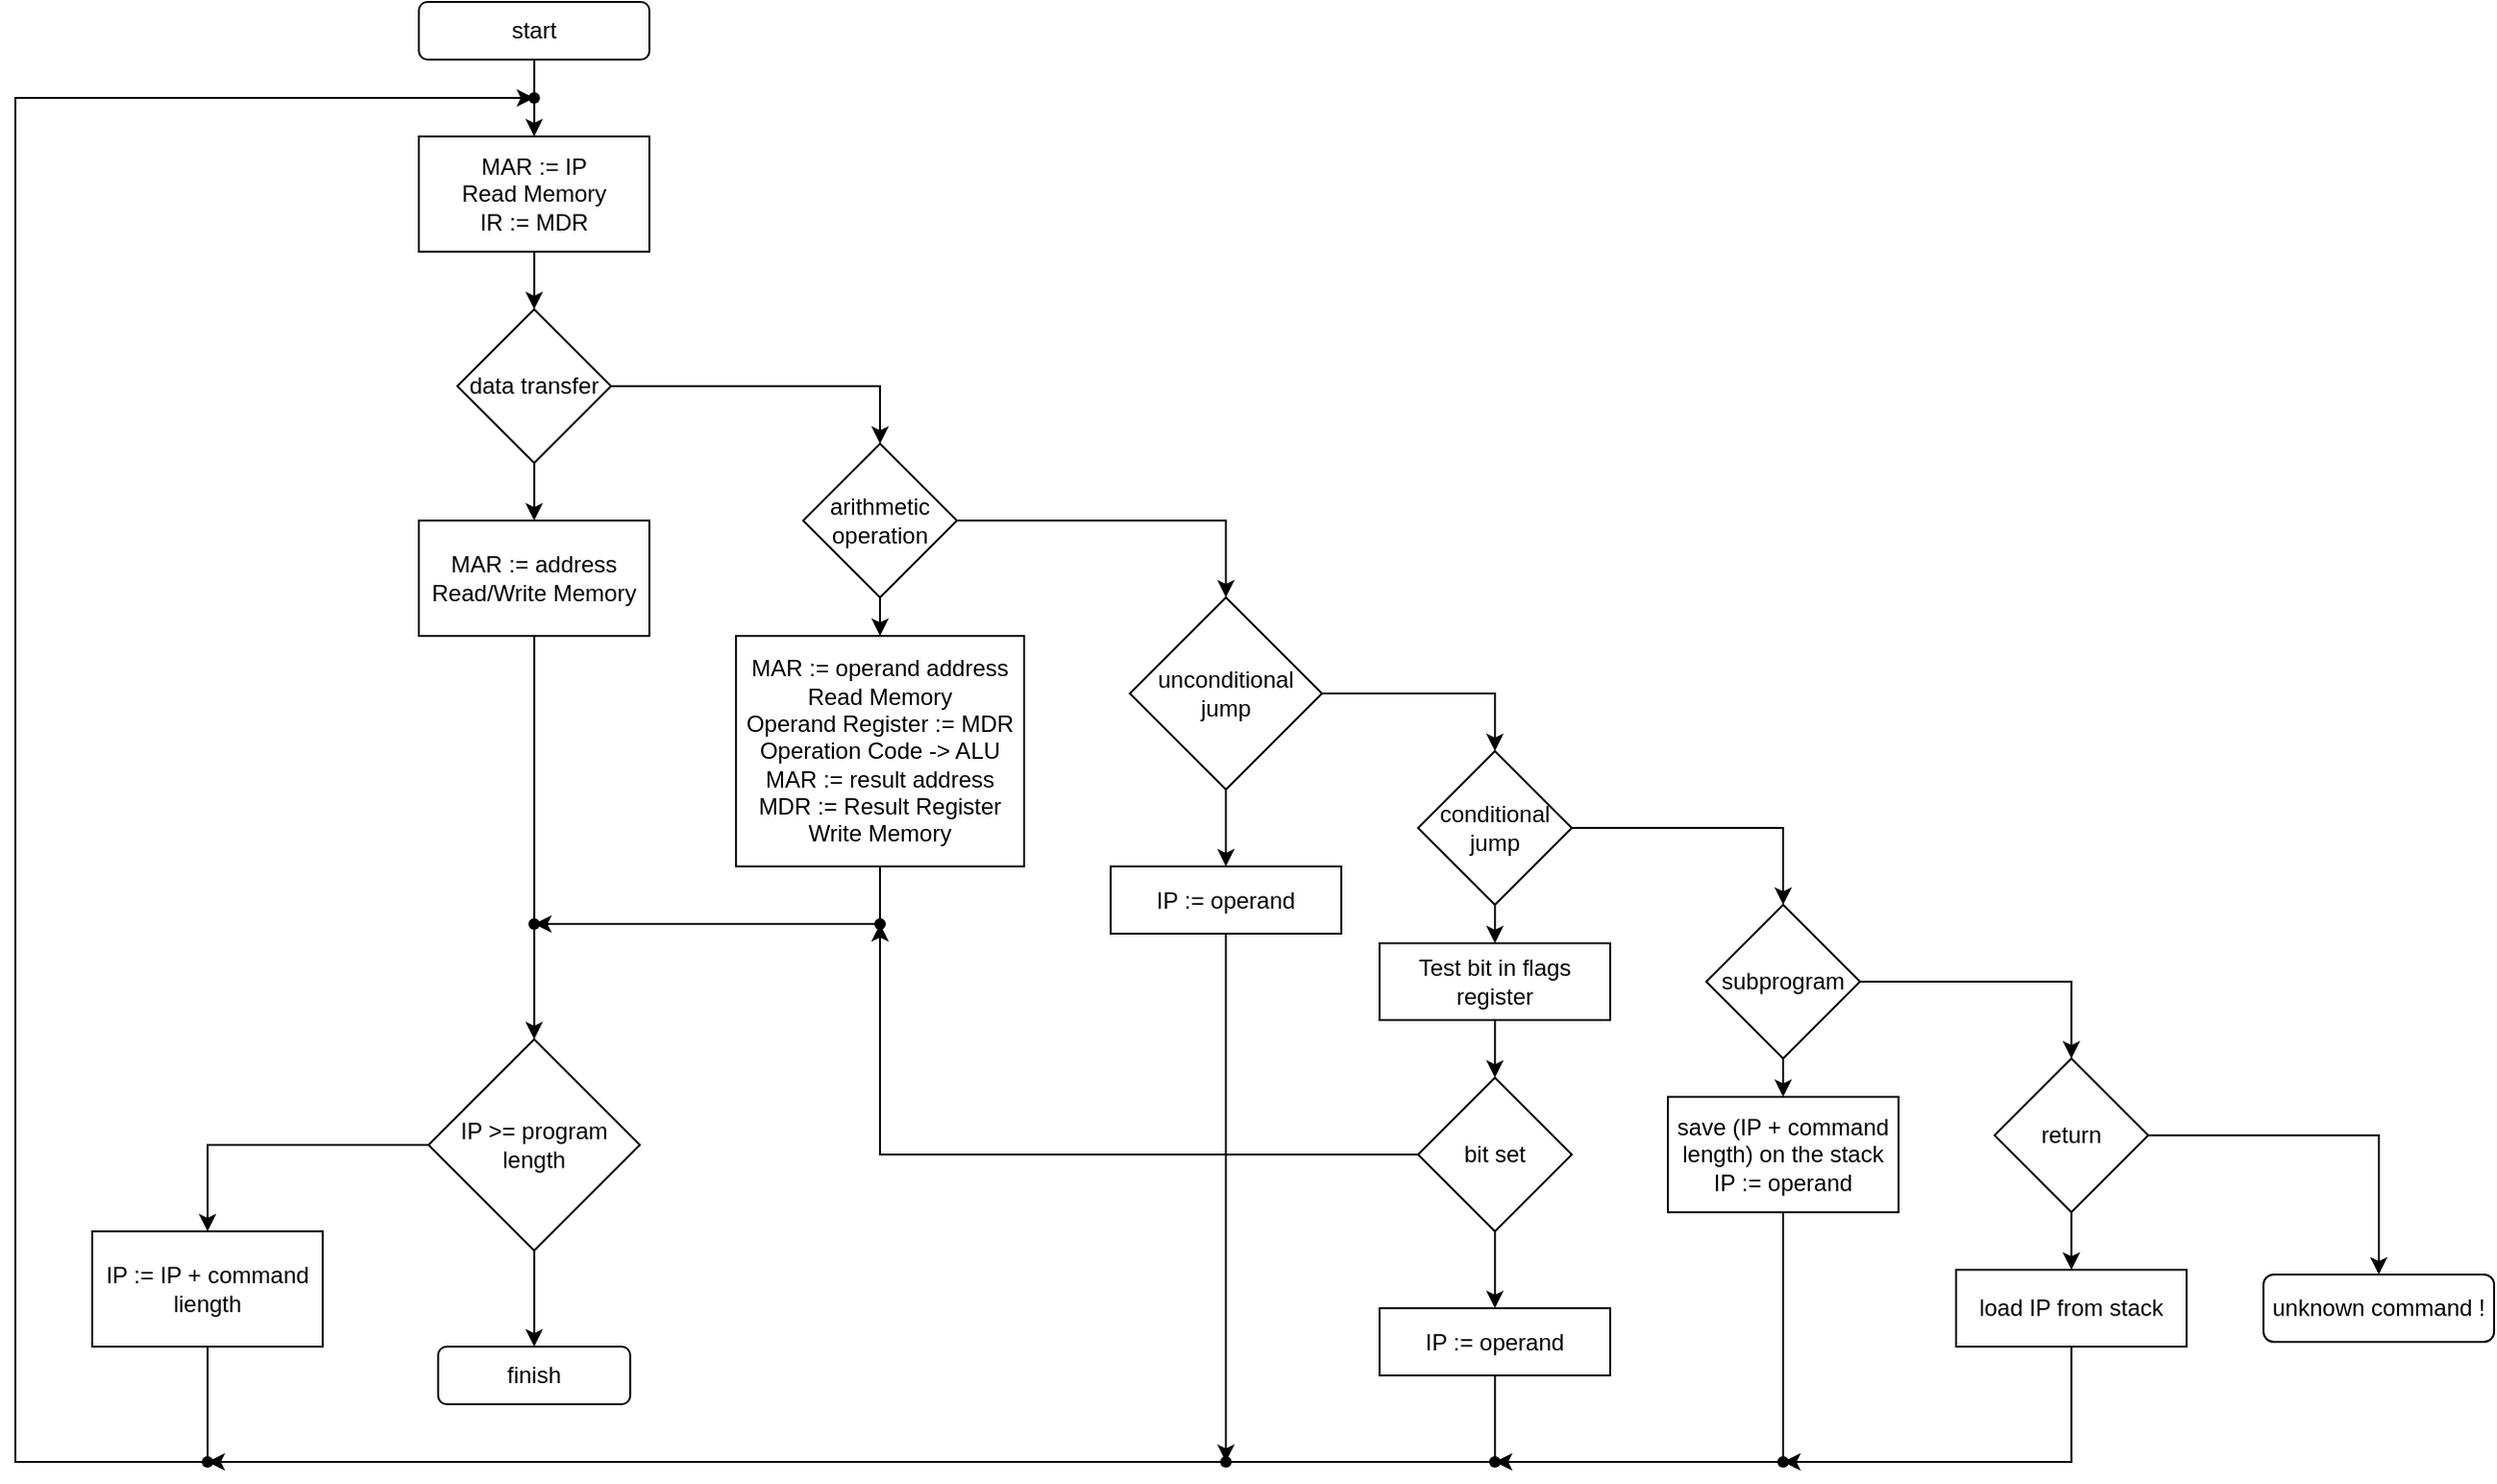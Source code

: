 <mxfile version="22.0.6" type="device">
  <diagram name="Page-1" id="OowXNSXQzoK-NPqFLHTf">
    <mxGraphModel dx="2331" dy="738" grid="1" gridSize="10" guides="1" tooltips="1" connect="1" arrows="1" fold="1" page="1" pageScale="1" pageWidth="850" pageHeight="1100" math="0" shadow="0">
      <root>
        <mxCell id="0" />
        <mxCell id="1" parent="0" />
        <mxCell id="UIp_oxGLhuecJ5jzLFc2-1" value="start" style="rounded=1;whiteSpace=wrap;html=1;" vertex="1" parent="1">
          <mxGeometry x="-60" y="60" width="120" height="30" as="geometry" />
        </mxCell>
        <mxCell id="UIp_oxGLhuecJ5jzLFc2-2" value="MAR := IP&lt;br&gt;Read Memory&lt;br&gt;IR := MDR" style="rounded=0;whiteSpace=wrap;html=1;" vertex="1" parent="1">
          <mxGeometry x="-60" y="130" width="120" height="60" as="geometry" />
        </mxCell>
        <mxCell id="UIp_oxGLhuecJ5jzLFc2-3" value="data transfer" style="rhombus;whiteSpace=wrap;html=1;" vertex="1" parent="1">
          <mxGeometry x="-40" y="220" width="80" height="80" as="geometry" />
        </mxCell>
        <mxCell id="UIp_oxGLhuecJ5jzLFc2-4" value="MAR := address&lt;br&gt;Read/Write Memory" style="rounded=0;whiteSpace=wrap;html=1;" vertex="1" parent="1">
          <mxGeometry x="-60" y="330" width="120" height="60" as="geometry" />
        </mxCell>
        <mxCell id="UIp_oxGLhuecJ5jzLFc2-5" value="IP &amp;gt;= program length" style="rhombus;whiteSpace=wrap;html=1;" vertex="1" parent="1">
          <mxGeometry x="-55" y="600" width="110" height="110" as="geometry" />
        </mxCell>
        <mxCell id="UIp_oxGLhuecJ5jzLFc2-6" value="" style="endArrow=classic;html=1;rounded=0;exitX=0.5;exitY=1;exitDx=0;exitDy=0;" edge="1" parent="1" source="UIp_oxGLhuecJ5jzLFc2-1" target="UIp_oxGLhuecJ5jzLFc2-2">
          <mxGeometry width="50" height="50" relative="1" as="geometry">
            <mxPoint x="400" y="350" as="sourcePoint" />
            <mxPoint x="450" y="300" as="targetPoint" />
          </mxGeometry>
        </mxCell>
        <mxCell id="UIp_oxGLhuecJ5jzLFc2-7" value="" style="endArrow=classic;html=1;rounded=0;exitX=0.5;exitY=1;exitDx=0;exitDy=0;" edge="1" parent="1" source="UIp_oxGLhuecJ5jzLFc2-2" target="UIp_oxGLhuecJ5jzLFc2-3">
          <mxGeometry width="50" height="50" relative="1" as="geometry">
            <mxPoint x="400" y="350" as="sourcePoint" />
            <mxPoint x="450" y="300" as="targetPoint" />
          </mxGeometry>
        </mxCell>
        <mxCell id="UIp_oxGLhuecJ5jzLFc2-8" value="" style="endArrow=classic;html=1;rounded=0;exitX=0.5;exitY=1;exitDx=0;exitDy=0;entryX=0.5;entryY=0;entryDx=0;entryDy=0;" edge="1" parent="1" source="UIp_oxGLhuecJ5jzLFc2-3" target="UIp_oxGLhuecJ5jzLFc2-4">
          <mxGeometry width="50" height="50" relative="1" as="geometry">
            <mxPoint x="400" y="350" as="sourcePoint" />
            <mxPoint x="450" y="300" as="targetPoint" />
          </mxGeometry>
        </mxCell>
        <mxCell id="UIp_oxGLhuecJ5jzLFc2-9" value="" style="endArrow=classic;html=1;rounded=0;exitX=0.5;exitY=1;exitDx=0;exitDy=0;entryX=0.5;entryY=0;entryDx=0;entryDy=0;" edge="1" parent="1" source="UIp_oxGLhuecJ5jzLFc2-4" target="UIp_oxGLhuecJ5jzLFc2-5">
          <mxGeometry width="50" height="50" relative="1" as="geometry">
            <mxPoint x="400" y="350" as="sourcePoint" />
            <mxPoint x="450" y="300" as="targetPoint" />
          </mxGeometry>
        </mxCell>
        <mxCell id="UIp_oxGLhuecJ5jzLFc2-10" value="IP := IP + command liength" style="rounded=0;whiteSpace=wrap;html=1;" vertex="1" parent="1">
          <mxGeometry x="-230" y="700" width="120" height="60" as="geometry" />
        </mxCell>
        <mxCell id="UIp_oxGLhuecJ5jzLFc2-11" value="" style="endArrow=classic;html=1;rounded=0;exitX=0;exitY=0.5;exitDx=0;exitDy=0;entryX=0.5;entryY=0;entryDx=0;entryDy=0;" edge="1" parent="1" source="UIp_oxGLhuecJ5jzLFc2-5" target="UIp_oxGLhuecJ5jzLFc2-10">
          <mxGeometry width="50" height="50" relative="1" as="geometry">
            <mxPoint x="-140" y="455" as="sourcePoint" />
            <mxPoint x="-90" y="405" as="targetPoint" />
            <Array as="points">
              <mxPoint x="-170" y="655" />
            </Array>
          </mxGeometry>
        </mxCell>
        <mxCell id="UIp_oxGLhuecJ5jzLFc2-12" value="" style="endArrow=classic;html=1;rounded=0;exitX=0.5;exitY=1;exitDx=0;exitDy=0;" edge="1" parent="1" source="UIp_oxGLhuecJ5jzLFc2-10" target="UIp_oxGLhuecJ5jzLFc2-64">
          <mxGeometry width="50" height="50" relative="1" as="geometry">
            <mxPoint x="-380" y="790" as="sourcePoint" />
            <mxPoint y="110" as="targetPoint" />
            <Array as="points">
              <mxPoint x="-170" y="820" />
              <mxPoint x="-270" y="820" />
              <mxPoint x="-270" y="110" />
            </Array>
          </mxGeometry>
        </mxCell>
        <mxCell id="UIp_oxGLhuecJ5jzLFc2-13" value="arithmetic operation" style="rhombus;whiteSpace=wrap;html=1;" vertex="1" parent="1">
          <mxGeometry x="140" y="290" width="80" height="80" as="geometry" />
        </mxCell>
        <mxCell id="UIp_oxGLhuecJ5jzLFc2-14" value="" style="endArrow=classic;html=1;rounded=0;exitX=1;exitY=0.5;exitDx=0;exitDy=0;entryX=0.5;entryY=0;entryDx=0;entryDy=0;" edge="1" parent="1" source="UIp_oxGLhuecJ5jzLFc2-3" target="UIp_oxGLhuecJ5jzLFc2-13">
          <mxGeometry width="50" height="50" relative="1" as="geometry">
            <mxPoint x="270" y="350" as="sourcePoint" />
            <mxPoint x="180" y="280" as="targetPoint" />
            <Array as="points">
              <mxPoint x="180" y="260" />
            </Array>
          </mxGeometry>
        </mxCell>
        <mxCell id="UIp_oxGLhuecJ5jzLFc2-16" value="MAR := operand address&lt;br&gt;Read Memory&lt;br&gt;Operand Register := MDR&lt;br&gt;Operation Code -&amp;gt; ALU&lt;br&gt;MAR := result address&lt;br&gt;MDR := Result Register&lt;br&gt;Write Memory" style="rounded=0;whiteSpace=wrap;html=1;" vertex="1" parent="1">
          <mxGeometry x="105" y="390" width="150" height="120" as="geometry" />
        </mxCell>
        <mxCell id="UIp_oxGLhuecJ5jzLFc2-17" value="" style="endArrow=classic;html=1;rounded=0;exitX=0.5;exitY=1;exitDx=0;exitDy=0;" edge="1" parent="1" source="UIp_oxGLhuecJ5jzLFc2-13" target="UIp_oxGLhuecJ5jzLFc2-16">
          <mxGeometry width="50" height="50" relative="1" as="geometry">
            <mxPoint x="270" y="710" as="sourcePoint" />
            <mxPoint x="320" y="660" as="targetPoint" />
          </mxGeometry>
        </mxCell>
        <mxCell id="UIp_oxGLhuecJ5jzLFc2-18" value="" style="endArrow=classic;html=1;rounded=0;exitDx=0;exitDy=0;" edge="1" parent="1" source="UIp_oxGLhuecJ5jzLFc2-58">
          <mxGeometry width="50" height="50" relative="1" as="geometry">
            <mxPoint x="270" y="440" as="sourcePoint" />
            <mxPoint y="540" as="targetPoint" />
            <Array as="points" />
          </mxGeometry>
        </mxCell>
        <mxCell id="UIp_oxGLhuecJ5jzLFc2-19" value="unconditional jump" style="rhombus;whiteSpace=wrap;html=1;" vertex="1" parent="1">
          <mxGeometry x="310" y="370" width="100" height="100" as="geometry" />
        </mxCell>
        <mxCell id="UIp_oxGLhuecJ5jzLFc2-20" value="" style="endArrow=classic;html=1;rounded=0;exitX=1;exitY=0.5;exitDx=0;exitDy=0;entryX=0.5;entryY=0;entryDx=0;entryDy=0;" edge="1" parent="1" source="UIp_oxGLhuecJ5jzLFc2-13" target="UIp_oxGLhuecJ5jzLFc2-19">
          <mxGeometry width="50" height="50" relative="1" as="geometry">
            <mxPoint x="270" y="440" as="sourcePoint" />
            <mxPoint x="320" y="390" as="targetPoint" />
            <Array as="points">
              <mxPoint x="360" y="330" />
            </Array>
          </mxGeometry>
        </mxCell>
        <mxCell id="UIp_oxGLhuecJ5jzLFc2-23" value="IP := operand" style="rounded=0;whiteSpace=wrap;html=1;" vertex="1" parent="1">
          <mxGeometry x="300" y="510" width="120" height="35" as="geometry" />
        </mxCell>
        <mxCell id="UIp_oxGLhuecJ5jzLFc2-25" value="" style="endArrow=classic;html=1;rounded=0;entryX=0.5;entryY=0;entryDx=0;entryDy=0;exitX=0.5;exitY=1;exitDx=0;exitDy=0;" edge="1" parent="1" source="UIp_oxGLhuecJ5jzLFc2-19" target="UIp_oxGLhuecJ5jzLFc2-23">
          <mxGeometry width="50" height="50" relative="1" as="geometry">
            <mxPoint x="270" y="430" as="sourcePoint" />
            <mxPoint x="320" y="380" as="targetPoint" />
          </mxGeometry>
        </mxCell>
        <mxCell id="UIp_oxGLhuecJ5jzLFc2-26" value="conditional jump" style="rhombus;whiteSpace=wrap;html=1;" vertex="1" parent="1">
          <mxGeometry x="460" y="450" width="80" height="80" as="geometry" />
        </mxCell>
        <mxCell id="UIp_oxGLhuecJ5jzLFc2-27" value="" style="endArrow=classic;html=1;rounded=0;exitX=1;exitY=0.5;exitDx=0;exitDy=0;entryX=0.5;entryY=0;entryDx=0;entryDy=0;" edge="1" parent="1" source="UIp_oxGLhuecJ5jzLFc2-19" target="UIp_oxGLhuecJ5jzLFc2-26">
          <mxGeometry width="50" height="50" relative="1" as="geometry">
            <mxPoint x="470" y="520" as="sourcePoint" />
            <mxPoint x="520" y="470" as="targetPoint" />
            <Array as="points">
              <mxPoint x="500" y="420" />
            </Array>
          </mxGeometry>
        </mxCell>
        <mxCell id="UIp_oxGLhuecJ5jzLFc2-28" value="Test bit in flags register" style="rounded=0;whiteSpace=wrap;html=1;" vertex="1" parent="1">
          <mxGeometry x="440" y="550" width="120" height="40" as="geometry" />
        </mxCell>
        <mxCell id="UIp_oxGLhuecJ5jzLFc2-29" value="" style="endArrow=classic;html=1;rounded=0;exitX=0.5;exitY=1;exitDx=0;exitDy=0;entryX=0.5;entryY=0;entryDx=0;entryDy=0;" edge="1" parent="1" source="UIp_oxGLhuecJ5jzLFc2-26" target="UIp_oxGLhuecJ5jzLFc2-28">
          <mxGeometry width="50" height="50" relative="1" as="geometry">
            <mxPoint x="470" y="520" as="sourcePoint" />
            <mxPoint x="520" y="470" as="targetPoint" />
          </mxGeometry>
        </mxCell>
        <mxCell id="UIp_oxGLhuecJ5jzLFc2-31" value="bit set" style="rhombus;whiteSpace=wrap;html=1;" vertex="1" parent="1">
          <mxGeometry x="460" y="620" width="80" height="80" as="geometry" />
        </mxCell>
        <mxCell id="UIp_oxGLhuecJ5jzLFc2-33" value="IP := operand" style="rounded=0;whiteSpace=wrap;html=1;" vertex="1" parent="1">
          <mxGeometry x="440" y="740" width="120" height="35" as="geometry" />
        </mxCell>
        <mxCell id="UIp_oxGLhuecJ5jzLFc2-34" value="" style="endArrow=classic;html=1;rounded=0;entryX=0.5;entryY=0;entryDx=0;entryDy=0;exitX=0.5;exitY=1;exitDx=0;exitDy=0;" edge="1" parent="1" target="UIp_oxGLhuecJ5jzLFc2-33">
          <mxGeometry width="50" height="50" relative="1" as="geometry">
            <mxPoint x="500" y="700" as="sourcePoint" />
            <mxPoint x="460" y="610" as="targetPoint" />
          </mxGeometry>
        </mxCell>
        <mxCell id="UIp_oxGLhuecJ5jzLFc2-35" value="" style="endArrow=classic;html=1;rounded=0;exitX=0.5;exitY=1;exitDx=0;exitDy=0;entryX=0.5;entryY=0;entryDx=0;entryDy=0;" edge="1" parent="1" source="UIp_oxGLhuecJ5jzLFc2-28" target="UIp_oxGLhuecJ5jzLFc2-31">
          <mxGeometry width="50" height="50" relative="1" as="geometry">
            <mxPoint x="70" y="610" as="sourcePoint" />
            <mxPoint x="120" y="560" as="targetPoint" />
          </mxGeometry>
        </mxCell>
        <mxCell id="UIp_oxGLhuecJ5jzLFc2-38" value="subprogram" style="rhombus;whiteSpace=wrap;html=1;" vertex="1" parent="1">
          <mxGeometry x="610" y="530" width="80" height="80" as="geometry" />
        </mxCell>
        <mxCell id="UIp_oxGLhuecJ5jzLFc2-39" value="" style="endArrow=classic;html=1;rounded=0;exitX=1;exitY=0.5;exitDx=0;exitDy=0;entryX=0.5;entryY=0;entryDx=0;entryDy=0;" edge="1" parent="1" source="UIp_oxGLhuecJ5jzLFc2-26" target="UIp_oxGLhuecJ5jzLFc2-38">
          <mxGeometry width="50" height="50" relative="1" as="geometry">
            <mxPoint x="510" y="610" as="sourcePoint" />
            <mxPoint x="560" y="560" as="targetPoint" />
            <Array as="points">
              <mxPoint x="650" y="490" />
            </Array>
          </mxGeometry>
        </mxCell>
        <mxCell id="UIp_oxGLhuecJ5jzLFc2-40" value="save (IP + command length) on the stack&lt;br&gt;IP := operand" style="rounded=0;whiteSpace=wrap;html=1;" vertex="1" parent="1">
          <mxGeometry x="590" y="630" width="120" height="60" as="geometry" />
        </mxCell>
        <mxCell id="UIp_oxGLhuecJ5jzLFc2-41" value="" style="endArrow=classic;html=1;rounded=0;exitX=0.5;exitY=1;exitDx=0;exitDy=0;entryX=0.5;entryY=0;entryDx=0;entryDy=0;" edge="1" parent="1" source="UIp_oxGLhuecJ5jzLFc2-38" target="UIp_oxGLhuecJ5jzLFc2-40">
          <mxGeometry width="50" height="50" relative="1" as="geometry">
            <mxPoint x="510" y="610" as="sourcePoint" />
            <mxPoint x="560" y="560" as="targetPoint" />
          </mxGeometry>
        </mxCell>
        <mxCell id="UIp_oxGLhuecJ5jzLFc2-43" value="" style="endArrow=classic;html=1;rounded=0;exitDx=0;exitDy=0;" edge="1" parent="1" source="UIp_oxGLhuecJ5jzLFc2-54">
          <mxGeometry width="50" height="50" relative="1" as="geometry">
            <mxPoint x="510" y="610" as="sourcePoint" />
            <mxPoint x="500" y="820" as="targetPoint" />
            <Array as="points" />
          </mxGeometry>
        </mxCell>
        <mxCell id="UIp_oxGLhuecJ5jzLFc2-44" value="return" style="rhombus;whiteSpace=wrap;html=1;" vertex="1" parent="1">
          <mxGeometry x="760" y="610" width="80" height="80" as="geometry" />
        </mxCell>
        <mxCell id="UIp_oxGLhuecJ5jzLFc2-45" value="" style="endArrow=classic;html=1;rounded=0;entryX=0.5;entryY=0;entryDx=0;entryDy=0;exitX=1;exitY=0.5;exitDx=0;exitDy=0;" edge="1" parent="1" source="UIp_oxGLhuecJ5jzLFc2-38" target="UIp_oxGLhuecJ5jzLFc2-44">
          <mxGeometry width="50" height="50" relative="1" as="geometry">
            <mxPoint x="580" y="610" as="sourcePoint" />
            <mxPoint x="630" y="560" as="targetPoint" />
            <Array as="points">
              <mxPoint x="800" y="570" />
            </Array>
          </mxGeometry>
        </mxCell>
        <mxCell id="UIp_oxGLhuecJ5jzLFc2-46" value="load IP from stack" style="rounded=0;whiteSpace=wrap;html=1;" vertex="1" parent="1">
          <mxGeometry x="740" y="720" width="120" height="40" as="geometry" />
        </mxCell>
        <mxCell id="UIp_oxGLhuecJ5jzLFc2-47" value="" style="endArrow=classic;html=1;rounded=0;exitX=0.5;exitY=1;exitDx=0;exitDy=0;entryX=0.5;entryY=0;entryDx=0;entryDy=0;" edge="1" parent="1" source="UIp_oxGLhuecJ5jzLFc2-44" target="UIp_oxGLhuecJ5jzLFc2-46">
          <mxGeometry width="50" height="50" relative="1" as="geometry">
            <mxPoint x="580" y="610" as="sourcePoint" />
            <mxPoint x="630" y="560" as="targetPoint" />
          </mxGeometry>
        </mxCell>
        <mxCell id="UIp_oxGLhuecJ5jzLFc2-48" value="" style="endArrow=classic;html=1;rounded=0;exitDx=0;exitDy=0;" edge="1" parent="1" source="UIp_oxGLhuecJ5jzLFc2-51">
          <mxGeometry width="50" height="50" relative="1" as="geometry">
            <mxPoint x="800" y="770" as="sourcePoint" />
            <mxPoint x="650" y="820" as="targetPoint" />
            <Array as="points" />
          </mxGeometry>
        </mxCell>
        <mxCell id="UIp_oxGLhuecJ5jzLFc2-49" value="finish" style="rounded=1;whiteSpace=wrap;html=1;" vertex="1" parent="1">
          <mxGeometry x="-50" y="760" width="100" height="30" as="geometry" />
        </mxCell>
        <mxCell id="UIp_oxGLhuecJ5jzLFc2-50" value="" style="endArrow=classic;html=1;rounded=0;exitX=0.5;exitY=1;exitDx=0;exitDy=0;entryX=0.5;entryY=0;entryDx=0;entryDy=0;" edge="1" parent="1" source="UIp_oxGLhuecJ5jzLFc2-5" target="UIp_oxGLhuecJ5jzLFc2-49">
          <mxGeometry width="50" height="50" relative="1" as="geometry">
            <mxPoint x="220" y="590" as="sourcePoint" />
            <mxPoint x="270" y="540" as="targetPoint" />
          </mxGeometry>
        </mxCell>
        <mxCell id="UIp_oxGLhuecJ5jzLFc2-52" value="" style="endArrow=classic;html=1;rounded=0;exitX=0.5;exitY=1;exitDx=0;exitDy=0;" edge="1" parent="1" source="UIp_oxGLhuecJ5jzLFc2-46" target="UIp_oxGLhuecJ5jzLFc2-51">
          <mxGeometry width="50" height="50" relative="1" as="geometry">
            <mxPoint x="800" y="760" as="sourcePoint" />
            <mxPoint x="650" y="820" as="targetPoint" />
            <Array as="points">
              <mxPoint x="800" y="820" />
            </Array>
          </mxGeometry>
        </mxCell>
        <mxCell id="UIp_oxGLhuecJ5jzLFc2-51" value="" style="shape=waypoint;sketch=0;fillStyle=solid;size=6;pointerEvents=1;points=[];fillColor=none;resizable=0;rotatable=0;perimeter=centerPerimeter;snapToPoint=1;" vertex="1" parent="1">
          <mxGeometry x="640" y="810" width="20" height="20" as="geometry" />
        </mxCell>
        <mxCell id="UIp_oxGLhuecJ5jzLFc2-53" value="" style="endArrow=classic;html=1;rounded=0;exitX=0.5;exitY=1;exitDx=0;exitDy=0;" edge="1" parent="1" source="UIp_oxGLhuecJ5jzLFc2-40" target="UIp_oxGLhuecJ5jzLFc2-54">
          <mxGeometry width="50" height="50" relative="1" as="geometry">
            <mxPoint x="650" y="690" as="sourcePoint" />
            <mxPoint x="500" y="820" as="targetPoint" />
            <Array as="points">
              <mxPoint x="650" y="820" />
            </Array>
          </mxGeometry>
        </mxCell>
        <mxCell id="UIp_oxGLhuecJ5jzLFc2-54" value="" style="shape=waypoint;sketch=0;fillStyle=solid;size=6;pointerEvents=1;points=[];fillColor=none;resizable=0;rotatable=0;perimeter=centerPerimeter;snapToPoint=1;" vertex="1" parent="1">
          <mxGeometry x="490" y="810" width="20" height="20" as="geometry" />
        </mxCell>
        <mxCell id="UIp_oxGLhuecJ5jzLFc2-55" value="" style="endArrow=classic;html=1;rounded=0;exitX=0.5;exitY=1;exitDx=0;exitDy=0;" edge="1" parent="1" source="UIp_oxGLhuecJ5jzLFc2-33" target="UIp_oxGLhuecJ5jzLFc2-63">
          <mxGeometry width="50" height="50" relative="1" as="geometry">
            <mxPoint x="500" y="775" as="sourcePoint" />
            <mxPoint x="-170" y="820" as="targetPoint" />
            <Array as="points">
              <mxPoint x="500" y="820" />
              <mxPoint x="280" y="820" />
            </Array>
          </mxGeometry>
        </mxCell>
        <mxCell id="UIp_oxGLhuecJ5jzLFc2-57" value="" style="endArrow=classic;html=1;rounded=0;exitX=0.5;exitY=1;exitDx=0;exitDy=0;" edge="1" parent="1" source="UIp_oxGLhuecJ5jzLFc2-16" target="UIp_oxGLhuecJ5jzLFc2-58">
          <mxGeometry width="50" height="50" relative="1" as="geometry">
            <mxPoint x="180" y="510" as="sourcePoint" />
            <mxPoint y="540" as="targetPoint" />
            <Array as="points">
              <mxPoint x="180" y="540" />
            </Array>
          </mxGeometry>
        </mxCell>
        <mxCell id="UIp_oxGLhuecJ5jzLFc2-58" value="" style="shape=waypoint;sketch=0;fillStyle=solid;size=6;pointerEvents=1;points=[];fillColor=none;resizable=0;rotatable=0;perimeter=centerPerimeter;snapToPoint=1;" vertex="1" parent="1">
          <mxGeometry x="-10" y="530" width="20" height="20" as="geometry" />
        </mxCell>
        <mxCell id="UIp_oxGLhuecJ5jzLFc2-59" value="" style="endArrow=classic;html=1;rounded=0;exitX=0;exitY=0.5;exitDx=0;exitDy=0;" edge="1" parent="1" source="UIp_oxGLhuecJ5jzLFc2-31" target="UIp_oxGLhuecJ5jzLFc2-60">
          <mxGeometry width="50" height="50" relative="1" as="geometry">
            <mxPoint x="460" y="660" as="sourcePoint" />
            <mxPoint y="660" as="targetPoint" />
            <Array as="points">
              <mxPoint x="180" y="660" />
            </Array>
          </mxGeometry>
        </mxCell>
        <mxCell id="UIp_oxGLhuecJ5jzLFc2-60" value="" style="shape=waypoint;sketch=0;fillStyle=solid;size=6;pointerEvents=1;points=[];fillColor=none;resizable=0;rotatable=0;perimeter=centerPerimeter;snapToPoint=1;" vertex="1" parent="1">
          <mxGeometry x="170" y="530" width="20" height="20" as="geometry" />
        </mxCell>
        <mxCell id="UIp_oxGLhuecJ5jzLFc2-63" value="" style="shape=waypoint;sketch=0;fillStyle=solid;size=6;pointerEvents=1;points=[];fillColor=none;resizable=0;rotatable=0;perimeter=centerPerimeter;snapToPoint=1;" vertex="1" parent="1">
          <mxGeometry x="-180" y="810" width="20" height="20" as="geometry" />
        </mxCell>
        <mxCell id="UIp_oxGLhuecJ5jzLFc2-64" value="" style="shape=waypoint;sketch=0;fillStyle=solid;size=6;pointerEvents=1;points=[];fillColor=none;resizable=0;rotatable=0;perimeter=centerPerimeter;snapToPoint=1;" vertex="1" parent="1">
          <mxGeometry x="-10" y="100" width="20" height="20" as="geometry" />
        </mxCell>
        <mxCell id="UIp_oxGLhuecJ5jzLFc2-65" value="" style="endArrow=classic;html=1;rounded=0;exitDx=0;exitDy=0;" edge="1" parent="1" source="UIp_oxGLhuecJ5jzLFc2-67">
          <mxGeometry width="50" height="50" relative="1" as="geometry">
            <mxPoint x="130" y="610" as="sourcePoint" />
            <mxPoint x="360" y="820" as="targetPoint" />
          </mxGeometry>
        </mxCell>
        <mxCell id="UIp_oxGLhuecJ5jzLFc2-66" value="" style="endArrow=classic;html=1;rounded=0;exitX=0.5;exitY=1;exitDx=0;exitDy=0;" edge="1" parent="1" source="UIp_oxGLhuecJ5jzLFc2-23" target="UIp_oxGLhuecJ5jzLFc2-67">
          <mxGeometry width="50" height="50" relative="1" as="geometry">
            <mxPoint x="360" y="545" as="sourcePoint" />
            <mxPoint x="360" y="820" as="targetPoint" />
          </mxGeometry>
        </mxCell>
        <mxCell id="UIp_oxGLhuecJ5jzLFc2-67" value="" style="shape=waypoint;sketch=0;fillStyle=solid;size=6;pointerEvents=1;points=[];fillColor=none;resizable=0;rotatable=0;perimeter=centerPerimeter;snapToPoint=1;" vertex="1" parent="1">
          <mxGeometry x="350" y="810" width="20" height="20" as="geometry" />
        </mxCell>
        <mxCell id="UIp_oxGLhuecJ5jzLFc2-68" value="unknown command !" style="rounded=1;whiteSpace=wrap;html=1;" vertex="1" parent="1">
          <mxGeometry x="900" y="722.5" width="120" height="35" as="geometry" />
        </mxCell>
        <mxCell id="UIp_oxGLhuecJ5jzLFc2-69" value="" style="endArrow=classic;html=1;rounded=0;exitX=1;exitY=0.5;exitDx=0;exitDy=0;entryX=0.5;entryY=0;entryDx=0;entryDy=0;" edge="1" parent="1" source="UIp_oxGLhuecJ5jzLFc2-44" target="UIp_oxGLhuecJ5jzLFc2-68">
          <mxGeometry width="50" height="50" relative="1" as="geometry">
            <mxPoint x="440" y="560" as="sourcePoint" />
            <mxPoint x="960" y="720" as="targetPoint" />
            <Array as="points">
              <mxPoint x="960" y="650" />
            </Array>
          </mxGeometry>
        </mxCell>
      </root>
    </mxGraphModel>
  </diagram>
</mxfile>
